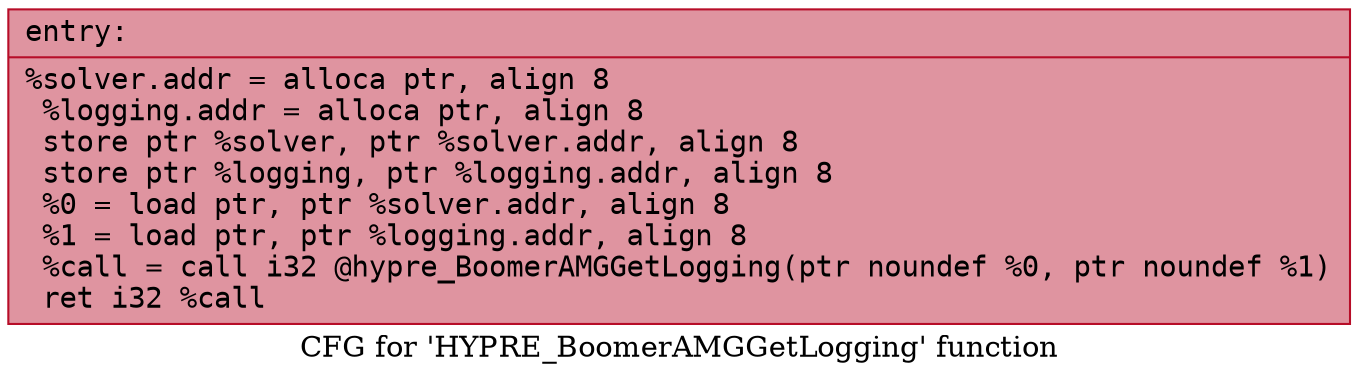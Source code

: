 digraph "CFG for 'HYPRE_BoomerAMGGetLogging' function" {
	label="CFG for 'HYPRE_BoomerAMGGetLogging' function";

	Node0x55f5a9a7d0d0 [shape=record,color="#b70d28ff", style=filled, fillcolor="#b70d2870" fontname="Courier",label="{entry:\l|  %solver.addr = alloca ptr, align 8\l  %logging.addr = alloca ptr, align 8\l  store ptr %solver, ptr %solver.addr, align 8\l  store ptr %logging, ptr %logging.addr, align 8\l  %0 = load ptr, ptr %solver.addr, align 8\l  %1 = load ptr, ptr %logging.addr, align 8\l  %call = call i32 @hypre_BoomerAMGGetLogging(ptr noundef %0, ptr noundef %1)\l  ret i32 %call\l}"];
}
